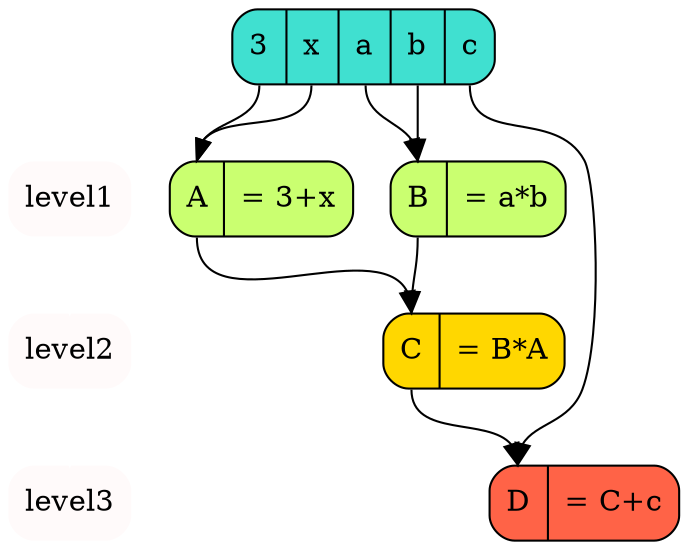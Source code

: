digraph structs {
node [shape=record, style="rounded,filled"];
{
node[shape=plaintext, fillcolor=snow];
edge[color=white];
level1->level2->level3;
}
fun [label="<f0> 3|<f1> x|<f2> a|<f3> b|<f4> c", fillcolor=turquoise];
struct0 [label="<f0> A|<f1> = 3+x", fillcolor=darkolivegreen1];
struct1 [label="<f0> B|<f1> = a*b", fillcolor=darkolivegreen1];
{rank = same; level1;  struct0; struct1;}
struct2 [label="<f0> C|<f1> = B*A", fillcolor=gold];
{rank = same; level2;  struct2;}
struct3 [label="<f0> D|<f1> = C+c", fillcolor=tomato];
{rank = same; level3;  struct3;}
fun:f0->struct0:f0;
fun:f1->struct0:f0;
fun:f2->struct1:f0;
fun:f3->struct1:f0;
struct1:f0->struct2:f0;
struct0:f0->struct2:f0;
struct2:f0->struct3:f0;
fun:f4->struct3:f0;
}